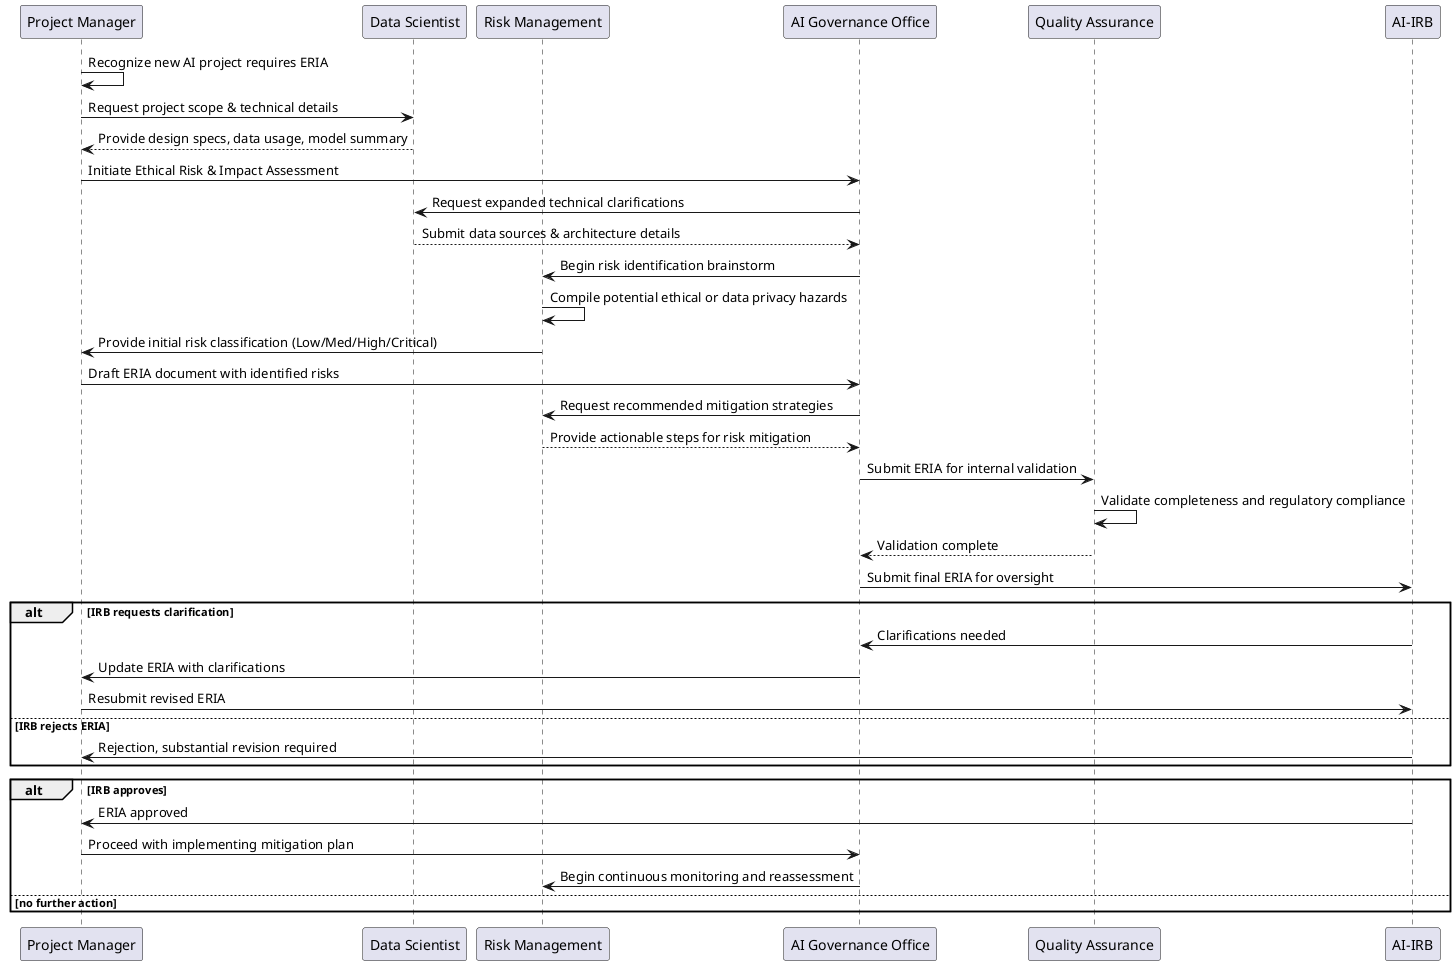 @startuml
participant "Project Manager" as PM
participant "Data Scientist" as DS
participant "Risk Management" as RM
participant "AI Governance Office" as AIGO
participant "Quality Assurance" as QA
participant "AI-IRB" as IRB

PM -> PM: Recognize new AI project requires ERIA
PM -> DS: Request project scope & technical details
DS --> PM: Provide design specs, data usage, model summary

PM -> AIGO: Initiate Ethical Risk & Impact Assessment
AIGO -> DS: Request expanded technical clarifications
DS --> AIGO: Submit data sources & architecture details

AIGO -> RM: Begin risk identification brainstorm
RM -> RM: Compile potential ethical or data privacy hazards
RM -> PM: Provide initial risk classification (Low/Med/High/Critical)

PM -> AIGO: Draft ERIA document with identified risks
AIGO -> RM: Request recommended mitigation strategies
RM --> AIGO: Provide actionable steps for risk mitigation

AIGO -> QA: Submit ERIA for internal validation
QA -> QA: Validate completeness and regulatory compliance
QA --> AIGO: Validation complete

AIGO -> IRB: Submit final ERIA for oversight
alt IRB requests clarification
  IRB -> AIGO: Clarifications needed
  AIGO -> PM: Update ERIA with clarifications
  PM -> IRB: Resubmit revised ERIA
else IRB rejects ERIA
  IRB -> PM: Rejection, substantial revision required
end

alt IRB approves
  IRB -> PM: ERIA approved
  PM -> AIGO: Proceed with implementing mitigation plan
  AIGO -> RM: Begin continuous monitoring and reassessment
else no further action
end

@enduml

